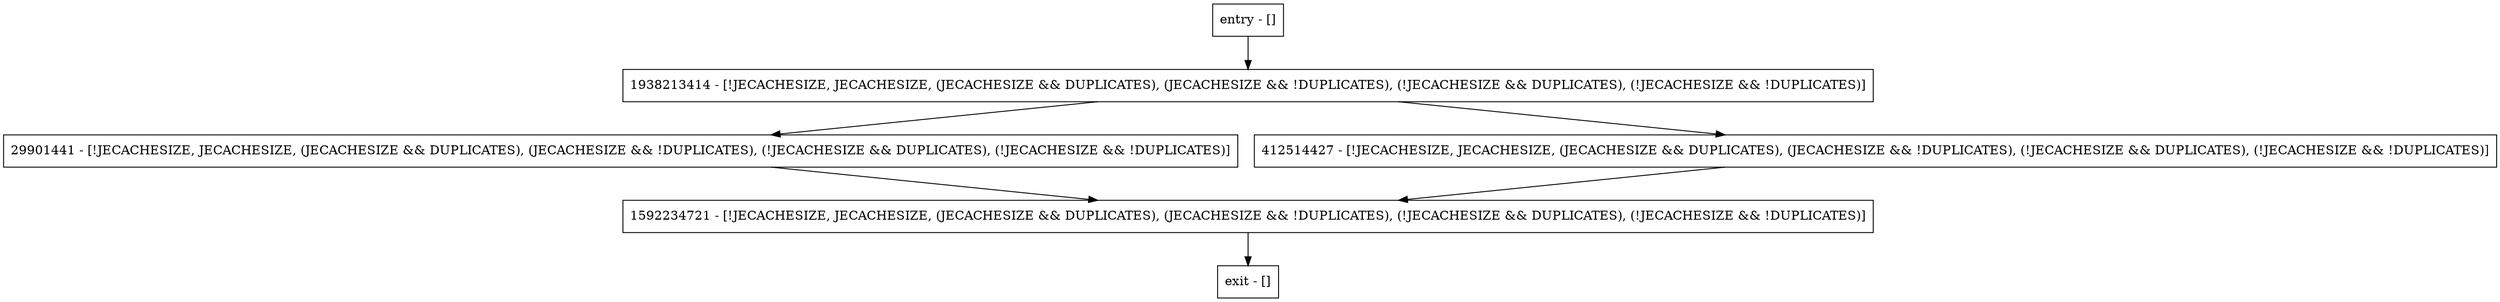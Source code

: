 digraph getSortedDuplicates {
node [shape=record];
entry [label="entry - []"];
exit [label="exit - []"];
1938213414 [label="1938213414 - [!JECACHESIZE, JECACHESIZE, (JECACHESIZE && DUPLICATES), (JECACHESIZE && !DUPLICATES), (!JECACHESIZE && DUPLICATES), (!JECACHESIZE && !DUPLICATES)]"];
29901441 [label="29901441 - [!JECACHESIZE, JECACHESIZE, (JECACHESIZE && DUPLICATES), (JECACHESIZE && !DUPLICATES), (!JECACHESIZE && DUPLICATES), (!JECACHESIZE && !DUPLICATES)]"];
412514427 [label="412514427 - [!JECACHESIZE, JECACHESIZE, (JECACHESIZE && DUPLICATES), (JECACHESIZE && !DUPLICATES), (!JECACHESIZE && DUPLICATES), (!JECACHESIZE && !DUPLICATES)]"];
1592234721 [label="1592234721 - [!JECACHESIZE, JECACHESIZE, (JECACHESIZE && DUPLICATES), (JECACHESIZE && !DUPLICATES), (!JECACHESIZE && DUPLICATES), (!JECACHESIZE && !DUPLICATES)]"];
entry;
exit;
entry -> 1938213414;
1938213414 -> 29901441;
1938213414 -> 412514427;
29901441 -> 1592234721;
412514427 -> 1592234721;
1592234721 -> exit;
}
